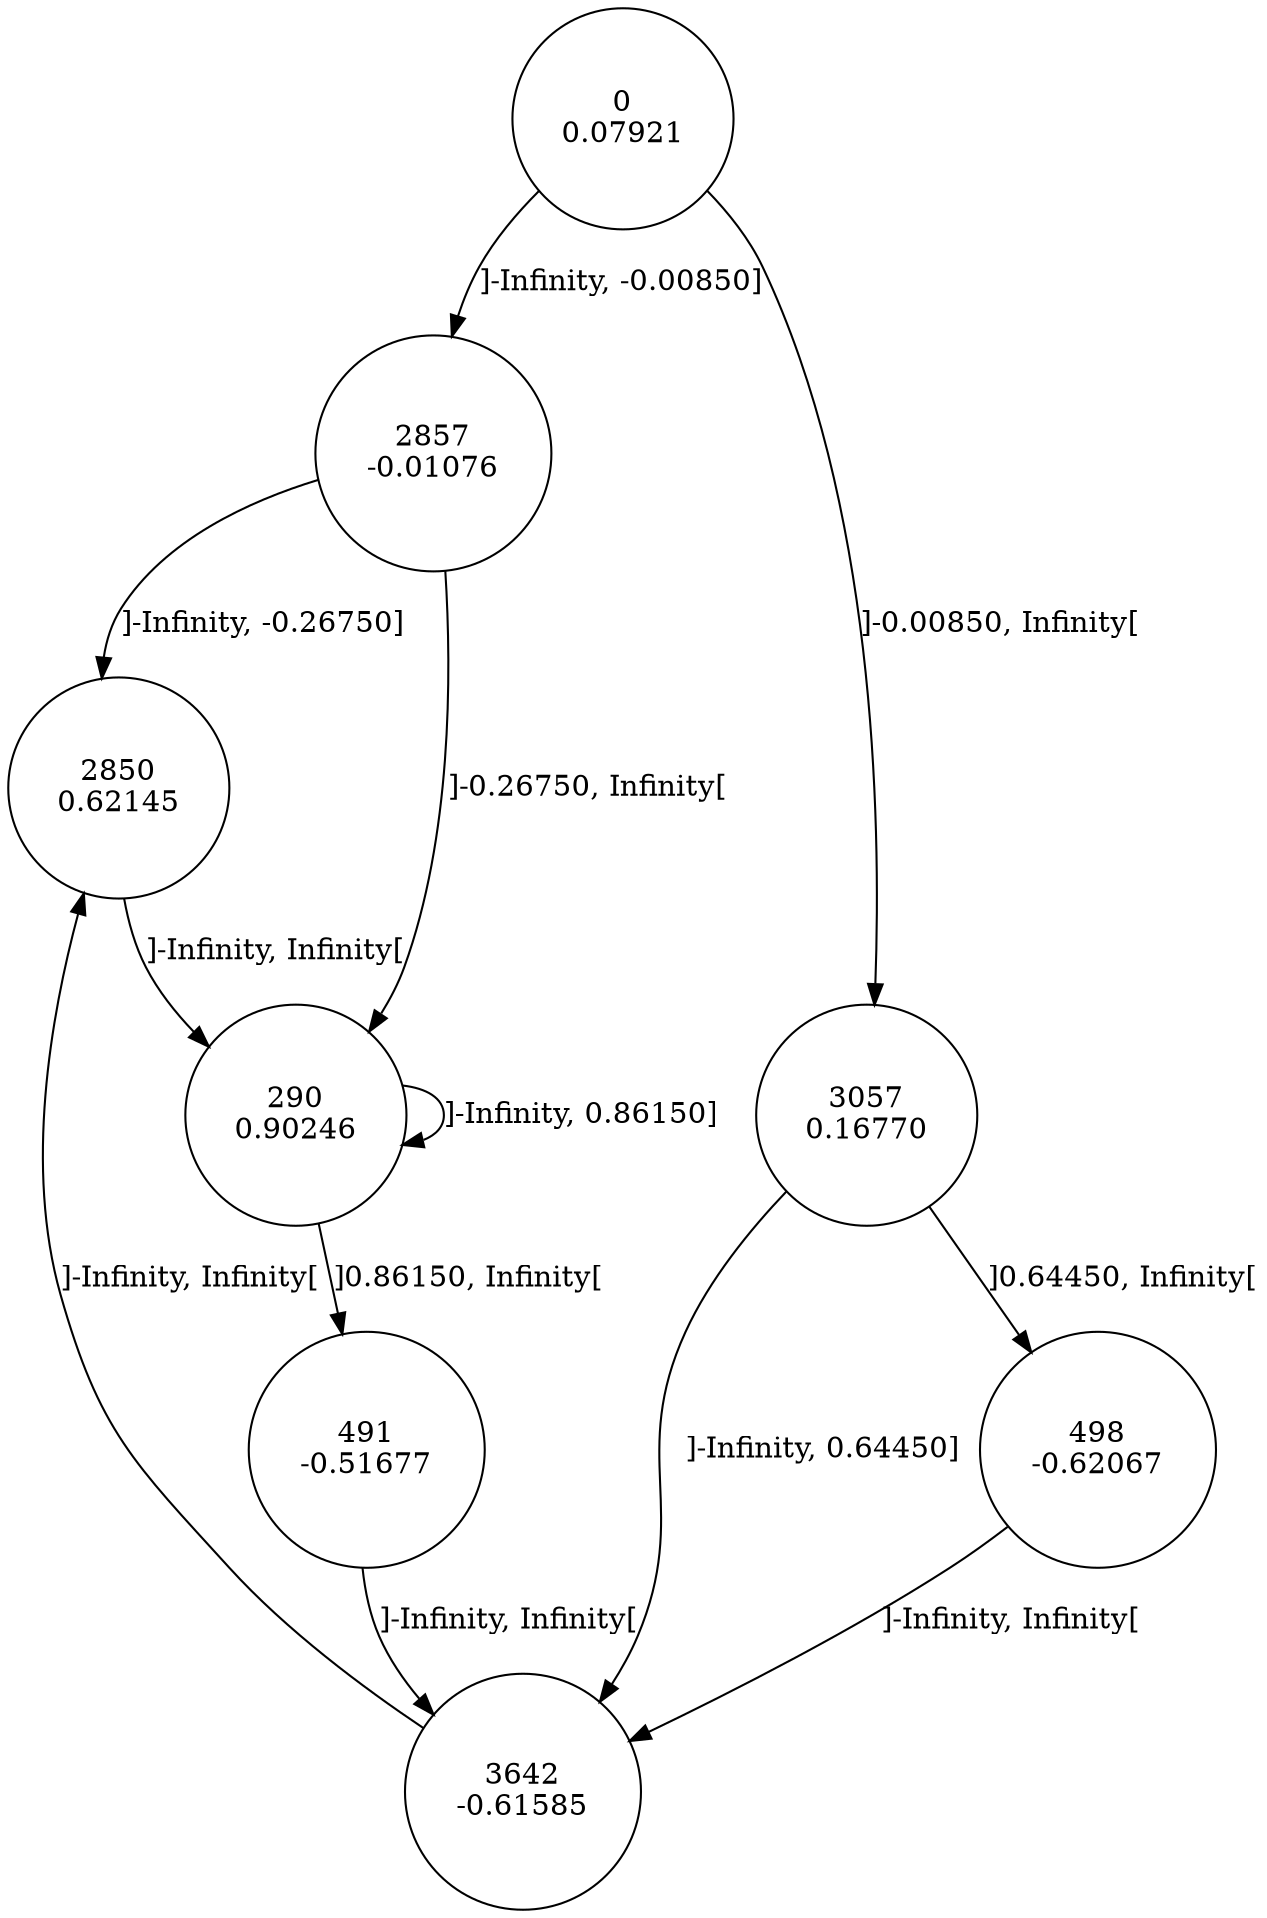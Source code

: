 digraph DFA {
0 [shape=circle, label="0\n0.07921"];
	0 -> 2857 [label="]-Infinity, -0.00850]"];
	0 -> 3057 [label="]-0.00850, Infinity["];
3057 [shape=circle, label="3057\n0.16770"];
	3057 -> 3642 [label="]-Infinity, 0.64450]"];
	3057 -> 498 [label="]0.64450, Infinity["];
498 [shape=circle, label="498\n-0.62067"];
	498 -> 3642 [label="]-Infinity, Infinity["];
3642 [shape=circle, label="3642\n-0.61585"];
	3642 -> 2850 [label="]-Infinity, Infinity["];
2850 [shape=circle, label="2850\n0.62145"];
	2850 -> 290 [label="]-Infinity, Infinity["];
290 [shape=circle, label="290\n0.90246"];
	290 -> 290 [label="]-Infinity, 0.86150]"];
	290 -> 491 [label="]0.86150, Infinity["];
491 [shape=circle, label="491\n-0.51677"];
	491 -> 3642 [label="]-Infinity, Infinity["];
2857 [shape=circle, label="2857\n-0.01076"];
	2857 -> 2850 [label="]-Infinity, -0.26750]"];
	2857 -> 290 [label="]-0.26750, Infinity["];
}
